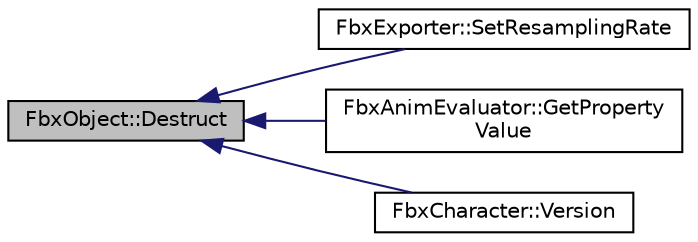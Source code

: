 digraph "FbxObject::Destruct"
{
  edge [fontname="Helvetica",fontsize="10",labelfontname="Helvetica",labelfontsize="10"];
  node [fontname="Helvetica",fontsize="10",shape=record];
  rankdir="LR";
  Node74 [label="FbxObject::Destruct",height=0.2,width=0.4,color="black", fillcolor="grey75", style="filled", fontcolor="black"];
  Node74 -> Node75 [dir="back",color="midnightblue",fontsize="10",style="solid",fontname="Helvetica"];
  Node75 [label="FbxExporter::SetResamplingRate",height=0.2,width=0.4,color="black", fillcolor="white", style="filled",URL="$class_fbx_exporter.html#aeea95b702891fa350a03ab3e9aa949e1"];
  Node74 -> Node76 [dir="back",color="midnightblue",fontsize="10",style="solid",fontname="Helvetica"];
  Node76 [label="FbxAnimEvaluator::GetProperty\lValue",height=0.2,width=0.4,color="black", fillcolor="white", style="filled",URL="$class_fbx_anim_evaluator.html#a49b4a647d33b2ce26b27ba35ddb8a0ed"];
  Node74 -> Node77 [dir="back",color="midnightblue",fontsize="10",style="solid",fontname="Helvetica"];
  Node77 [label="FbxCharacter::Version",height=0.2,width=0.4,color="black", fillcolor="white", style="filled",URL="$class_fbx_character.html#ac043c84d80802eb45a29745d20fbd2a0"];
}
